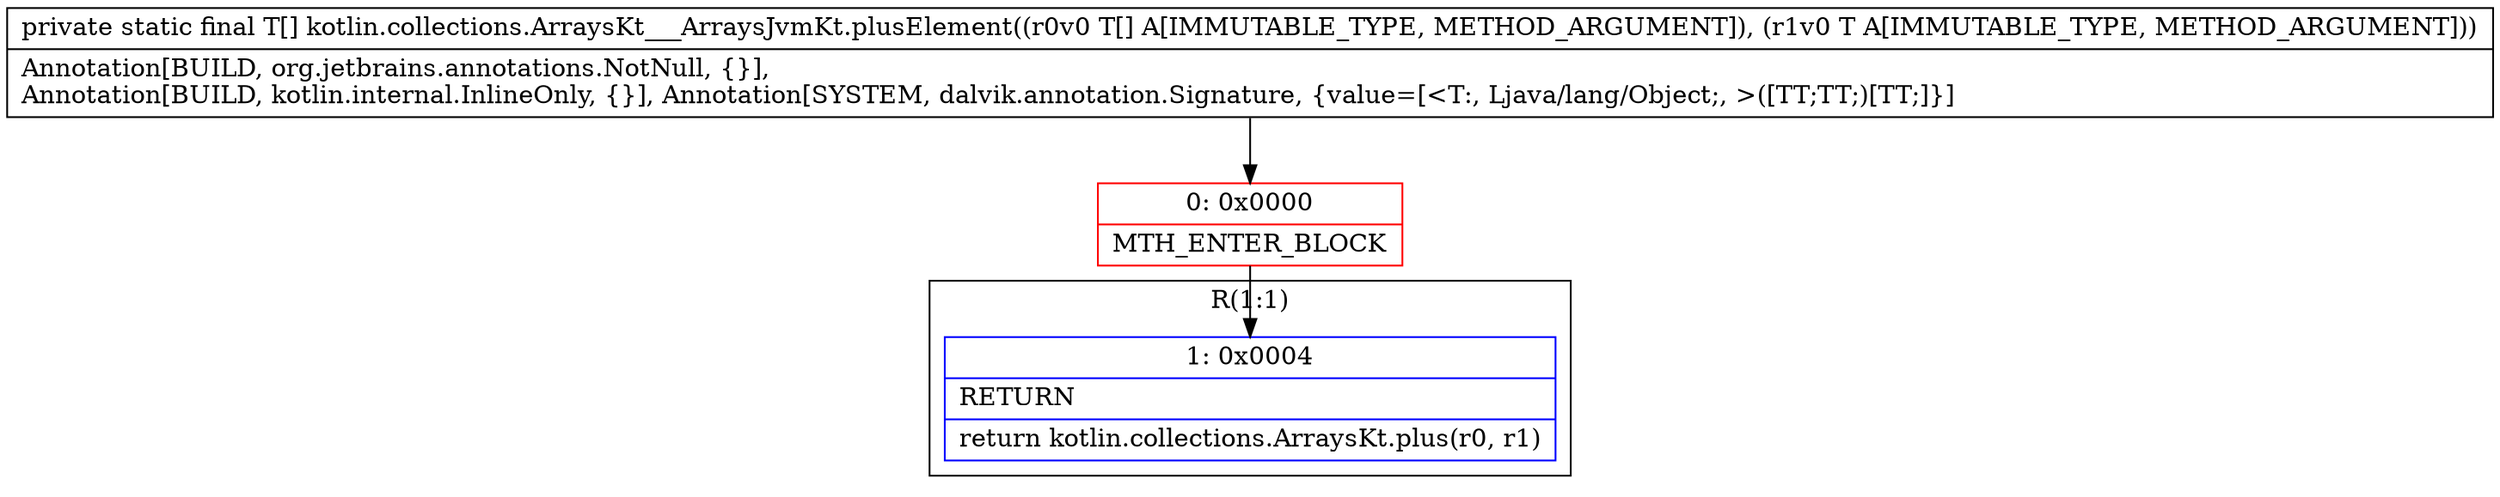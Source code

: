 digraph "CFG forkotlin.collections.ArraysKt___ArraysJvmKt.plusElement([Ljava\/lang\/Object;Ljava\/lang\/Object;)[Ljava\/lang\/Object;" {
subgraph cluster_Region_1423980658 {
label = "R(1:1)";
node [shape=record,color=blue];
Node_1 [shape=record,label="{1\:\ 0x0004|RETURN\l|return kotlin.collections.ArraysKt.plus(r0, r1)\l}"];
}
Node_0 [shape=record,color=red,label="{0\:\ 0x0000|MTH_ENTER_BLOCK\l}"];
MethodNode[shape=record,label="{private static final T[] kotlin.collections.ArraysKt___ArraysJvmKt.plusElement((r0v0 T[] A[IMMUTABLE_TYPE, METHOD_ARGUMENT]), (r1v0 T A[IMMUTABLE_TYPE, METHOD_ARGUMENT]))  | Annotation[BUILD, org.jetbrains.annotations.NotNull, \{\}], \lAnnotation[BUILD, kotlin.internal.InlineOnly, \{\}], Annotation[SYSTEM, dalvik.annotation.Signature, \{value=[\<T:, Ljava\/lang\/Object;, \>([TT;TT;)[TT;]\}]\l}"];
MethodNode -> Node_0;
Node_0 -> Node_1;
}

